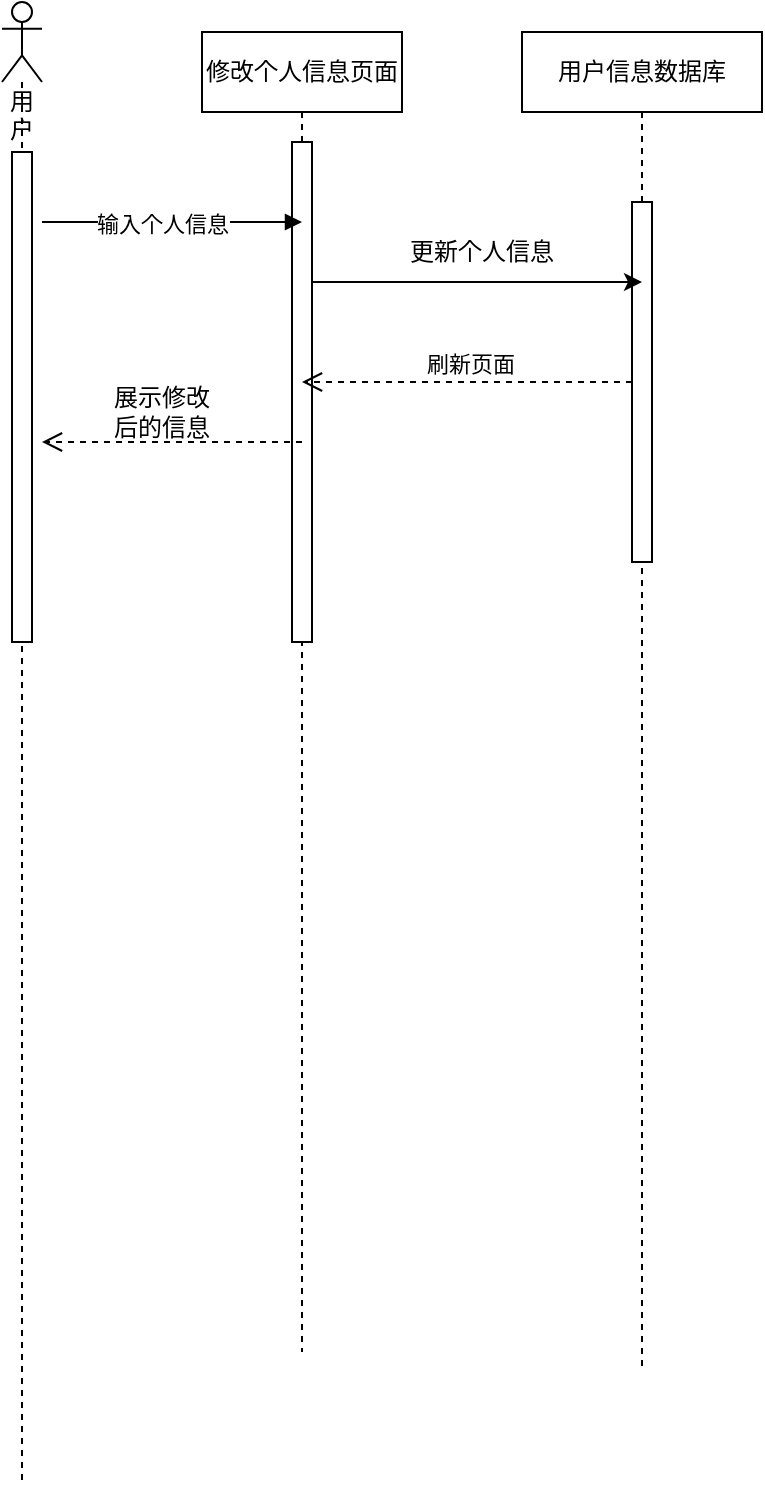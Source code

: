 <mxfile version="16.5.1" type="device"><diagram name="Page-1" id="13e1069c-82ec-6db2-03f1-153e76fe0fe0"><mxGraphModel dx="2118" dy="645" grid="1" gridSize="10" guides="1" tooltips="1" connect="1" arrows="1" fold="1" page="1" pageScale="1" pageWidth="1100" pageHeight="850" background="none" math="0" shadow="0"><root><mxCell id="0"/><mxCell id="1" parent="0"/><mxCell id="hWzBSRss5FS-x5V8_wRJ-17" value="修改个人信息页面" style="shape=umlLifeline;perimeter=lifelinePerimeter;whiteSpace=wrap;html=1;container=1;collapsible=0;recursiveResize=0;outlineConnect=0;" parent="1" vertex="1"><mxGeometry x="90" y="25" width="100" height="660" as="geometry"/></mxCell><mxCell id="hWzBSRss5FS-x5V8_wRJ-46" value="" style="html=1;points=[];perimeter=orthogonalPerimeter;" parent="hWzBSRss5FS-x5V8_wRJ-17" vertex="1"><mxGeometry x="45" y="55" width="10" height="250" as="geometry"/></mxCell><mxCell id="hWzBSRss5FS-x5V8_wRJ-20" value="用户" style="shape=umlLifeline;participant=umlActor;perimeter=lifelinePerimeter;whiteSpace=wrap;html=1;container=1;collapsible=0;recursiveResize=0;verticalAlign=top;spacingTop=36;outlineConnect=0;" parent="1" vertex="1"><mxGeometry x="-10" y="10" width="20" height="740" as="geometry"/></mxCell><mxCell id="hWzBSRss5FS-x5V8_wRJ-23" value="" style="html=1;points=[];perimeter=orthogonalPerimeter;" parent="hWzBSRss5FS-x5V8_wRJ-20" vertex="1"><mxGeometry x="5" y="75" width="10" height="245" as="geometry"/></mxCell><mxCell id="hWzBSRss5FS-x5V8_wRJ-22" value="用户信息数据库" style="shape=umlLifeline;perimeter=lifelinePerimeter;whiteSpace=wrap;html=1;container=1;collapsible=0;recursiveResize=0;outlineConnect=0;" parent="1" vertex="1"><mxGeometry x="250" y="25" width="120" height="670" as="geometry"/></mxCell><mxCell id="hWzBSRss5FS-x5V8_wRJ-47" value="" style="html=1;points=[];perimeter=orthogonalPerimeter;" parent="hWzBSRss5FS-x5V8_wRJ-22" vertex="1"><mxGeometry x="55" y="85" width="10" height="180" as="geometry"/></mxCell><mxCell id="hWzBSRss5FS-x5V8_wRJ-35" value="输入个人信息" style="html=1;verticalAlign=bottom;endArrow=block;rounded=0;" parent="1" edge="1"><mxGeometry x="-0.097" y="10" relative="1" as="geometry"><mxPoint x="10" y="120" as="sourcePoint"/><mxPoint x="140" y="120" as="targetPoint"/><Array as="points"/><mxPoint x="1" y="20" as="offset"/></mxGeometry></mxCell><mxCell id="hWzBSRss5FS-x5V8_wRJ-53" value="" style="html=1;verticalAlign=bottom;endArrow=open;dashed=1;endSize=8;rounded=0;exitX=0.5;exitY=0.6;exitDx=0;exitDy=0;exitPerimeter=0;" parent="1" edge="1" source="hWzBSRss5FS-x5V8_wRJ-46"><mxGeometry x="0.051" y="-23" relative="1" as="geometry"><mxPoint x="10" y="230" as="targetPoint"/><mxPoint x="140" y="415" as="sourcePoint"/><mxPoint x="1" as="offset"/></mxGeometry></mxCell><mxCell id="hWzBSRss5FS-x5V8_wRJ-65" value="刷新页面" style="html=1;verticalAlign=bottom;endArrow=open;dashed=1;endSize=8;rounded=0;" parent="1" source="hWzBSRss5FS-x5V8_wRJ-47" target="hWzBSRss5FS-x5V8_wRJ-17" edge="1"><mxGeometry x="-0.021" relative="1" as="geometry"><mxPoint x="270" y="582" as="sourcePoint"/><mxPoint x="150" y="510" as="targetPoint"/><Array as="points"/><mxPoint as="offset"/></mxGeometry></mxCell><mxCell id="v1liMsJavBn457W4bdT1-2" value="" style="endArrow=classic;html=1;rounded=0;" parent="1" edge="1" source="hWzBSRss5FS-x5V8_wRJ-46"><mxGeometry width="50" height="50" relative="1" as="geometry"><mxPoint x="160" y="150" as="sourcePoint"/><mxPoint x="310" y="150" as="targetPoint"/><Array as="points"><mxPoint x="190" y="150"/></Array></mxGeometry></mxCell><mxCell id="v1liMsJavBn457W4bdT1-4" value="更新个人信息" style="text;html=1;strokeColor=none;fillColor=none;align=center;verticalAlign=middle;whiteSpace=wrap;rounded=0;" parent="1" vertex="1"><mxGeometry x="190" y="120" width="80" height="30" as="geometry"/></mxCell><mxCell id="m1kE6V5xJR48n80z8tVD-2" value="展示修改后的信息" style="text;html=1;strokeColor=none;fillColor=none;align=center;verticalAlign=middle;whiteSpace=wrap;rounded=0;" vertex="1" parent="1"><mxGeometry x="40" y="200" width="60" height="30" as="geometry"/></mxCell></root></mxGraphModel></diagram></mxfile>